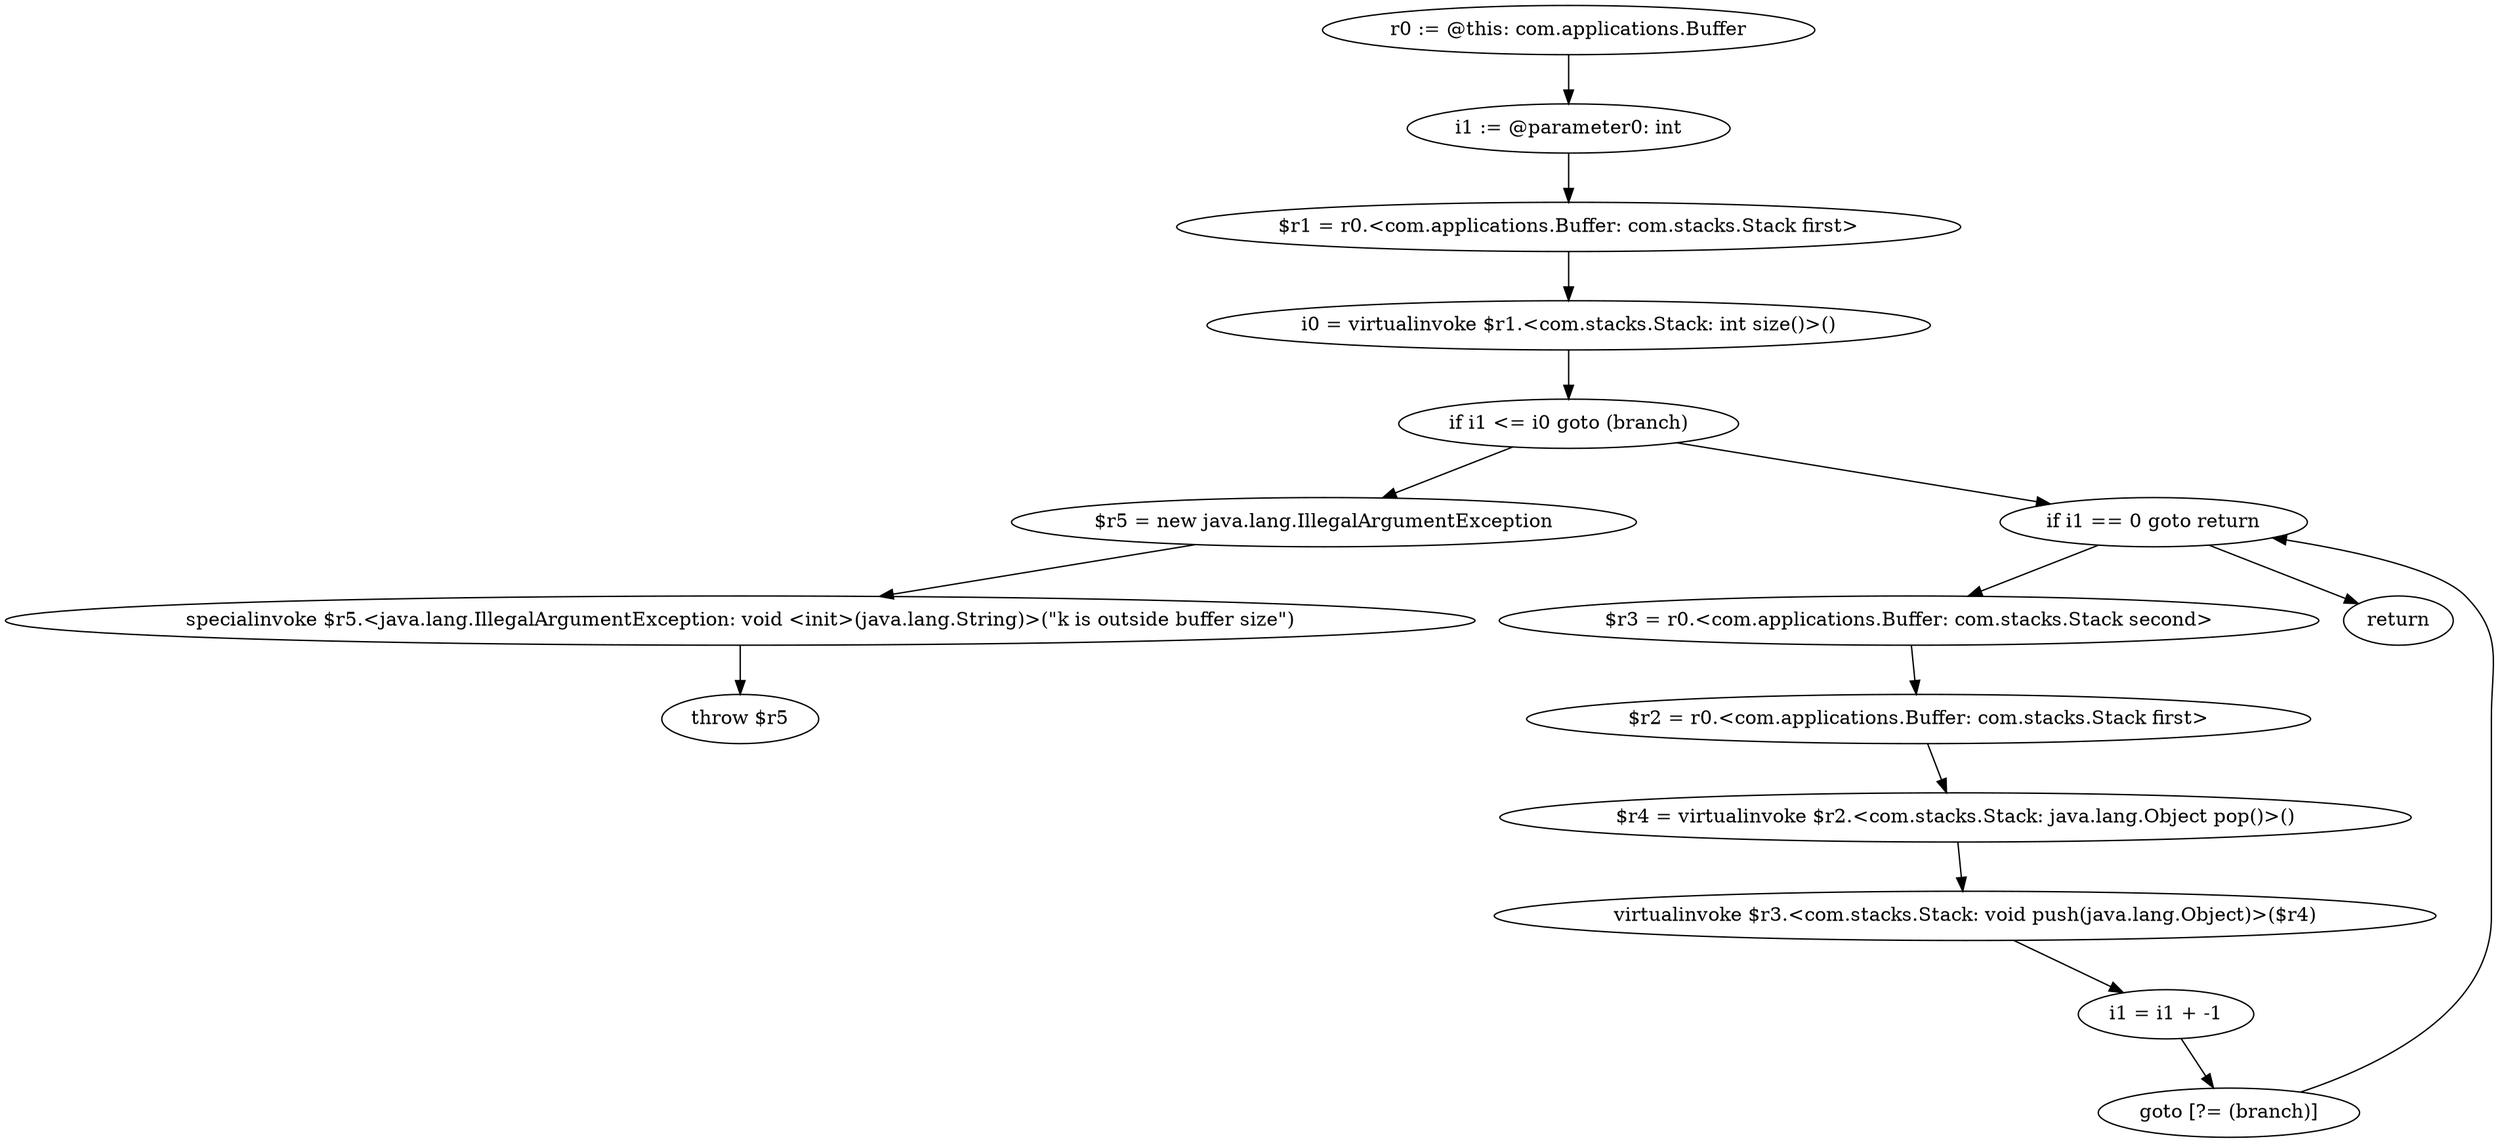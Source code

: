 digraph "unitGraph" {
    "r0 := @this: com.applications.Buffer"
    "i1 := @parameter0: int"
    "$r1 = r0.<com.applications.Buffer: com.stacks.Stack first>"
    "i0 = virtualinvoke $r1.<com.stacks.Stack: int size()>()"
    "if i1 <= i0 goto (branch)"
    "$r5 = new java.lang.IllegalArgumentException"
    "specialinvoke $r5.<java.lang.IllegalArgumentException: void <init>(java.lang.String)>(\"k is outside buffer size\")"
    "throw $r5"
    "if i1 == 0 goto return"
    "$r3 = r0.<com.applications.Buffer: com.stacks.Stack second>"
    "$r2 = r0.<com.applications.Buffer: com.stacks.Stack first>"
    "$r4 = virtualinvoke $r2.<com.stacks.Stack: java.lang.Object pop()>()"
    "virtualinvoke $r3.<com.stacks.Stack: void push(java.lang.Object)>($r4)"
    "i1 = i1 + -1"
    "goto [?= (branch)]"
    "return"
    "r0 := @this: com.applications.Buffer"->"i1 := @parameter0: int";
    "i1 := @parameter0: int"->"$r1 = r0.<com.applications.Buffer: com.stacks.Stack first>";
    "$r1 = r0.<com.applications.Buffer: com.stacks.Stack first>"->"i0 = virtualinvoke $r1.<com.stacks.Stack: int size()>()";
    "i0 = virtualinvoke $r1.<com.stacks.Stack: int size()>()"->"if i1 <= i0 goto (branch)";
    "if i1 <= i0 goto (branch)"->"$r5 = new java.lang.IllegalArgumentException";
    "if i1 <= i0 goto (branch)"->"if i1 == 0 goto return";
    "$r5 = new java.lang.IllegalArgumentException"->"specialinvoke $r5.<java.lang.IllegalArgumentException: void <init>(java.lang.String)>(\"k is outside buffer size\")";
    "specialinvoke $r5.<java.lang.IllegalArgumentException: void <init>(java.lang.String)>(\"k is outside buffer size\")"->"throw $r5";
    "if i1 == 0 goto return"->"$r3 = r0.<com.applications.Buffer: com.stacks.Stack second>";
    "if i1 == 0 goto return"->"return";
    "$r3 = r0.<com.applications.Buffer: com.stacks.Stack second>"->"$r2 = r0.<com.applications.Buffer: com.stacks.Stack first>";
    "$r2 = r0.<com.applications.Buffer: com.stacks.Stack first>"->"$r4 = virtualinvoke $r2.<com.stacks.Stack: java.lang.Object pop()>()";
    "$r4 = virtualinvoke $r2.<com.stacks.Stack: java.lang.Object pop()>()"->"virtualinvoke $r3.<com.stacks.Stack: void push(java.lang.Object)>($r4)";
    "virtualinvoke $r3.<com.stacks.Stack: void push(java.lang.Object)>($r4)"->"i1 = i1 + -1";
    "i1 = i1 + -1"->"goto [?= (branch)]";
    "goto [?= (branch)]"->"if i1 == 0 goto return";
}
